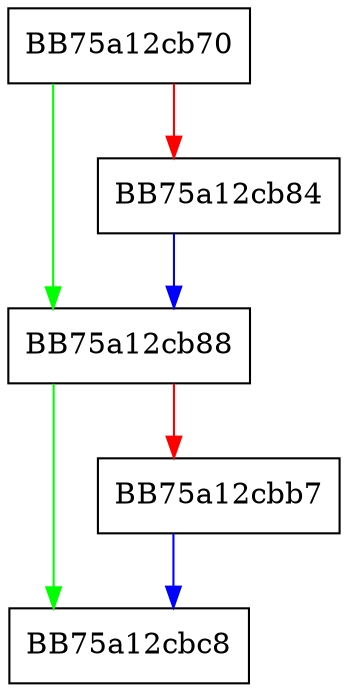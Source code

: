 digraph append_state {
  node [shape="box"];
  graph [splines=ortho];
  BB75a12cb70 -> BB75a12cb88 [color="green"];
  BB75a12cb70 -> BB75a12cb84 [color="red"];
  BB75a12cb84 -> BB75a12cb88 [color="blue"];
  BB75a12cb88 -> BB75a12cbc8 [color="green"];
  BB75a12cb88 -> BB75a12cbb7 [color="red"];
  BB75a12cbb7 -> BB75a12cbc8 [color="blue"];
}
